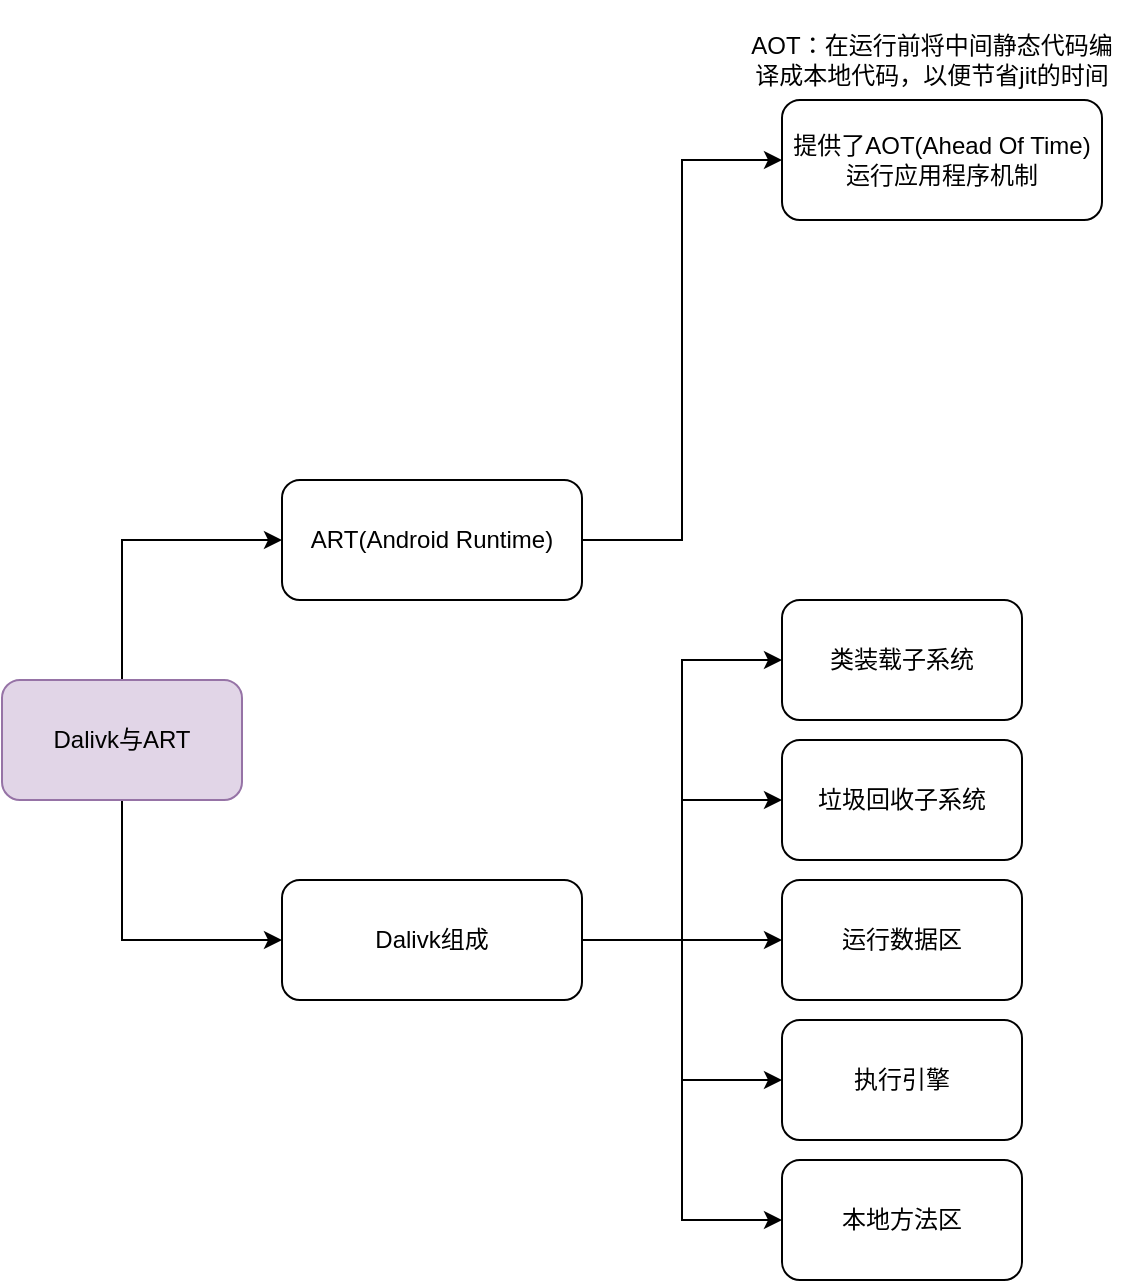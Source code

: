 <mxfile version="20.4.0" type="github">
  <diagram id="0tg5IIPubemhuqr9GwKv" name="第 1 页">
    <mxGraphModel dx="1422" dy="1975" grid="1" gridSize="10" guides="1" tooltips="1" connect="1" arrows="1" fold="1" page="1" pageScale="1" pageWidth="827" pageHeight="1169" math="0" shadow="0">
      <root>
        <mxCell id="0" />
        <mxCell id="1" parent="0" />
        <mxCell id="0ek_3PKIBDXSsCbuwrNs-6" style="edgeStyle=orthogonalEdgeStyle;rounded=0;orthogonalLoop=1;jettySize=auto;html=1;exitX=0.5;exitY=0;exitDx=0;exitDy=0;entryX=0;entryY=0.5;entryDx=0;entryDy=0;" edge="1" parent="1" source="0ek_3PKIBDXSsCbuwrNs-3" target="0ek_3PKIBDXSsCbuwrNs-5">
          <mxGeometry relative="1" as="geometry" />
        </mxCell>
        <mxCell id="0ek_3PKIBDXSsCbuwrNs-13" style="edgeStyle=orthogonalEdgeStyle;rounded=0;orthogonalLoop=1;jettySize=auto;html=1;entryX=0;entryY=0.5;entryDx=0;entryDy=0;exitX=0.5;exitY=1;exitDx=0;exitDy=0;" edge="1" parent="1" source="0ek_3PKIBDXSsCbuwrNs-3" target="0ek_3PKIBDXSsCbuwrNs-12">
          <mxGeometry relative="1" as="geometry" />
        </mxCell>
        <mxCell id="0ek_3PKIBDXSsCbuwrNs-3" value="Dalivk与ART" style="rounded=1;whiteSpace=wrap;html=1;fillColor=#e1d5e7;strokeColor=#9673a6;" vertex="1" parent="1">
          <mxGeometry x="130" y="180" width="120" height="60" as="geometry" />
        </mxCell>
        <mxCell id="0ek_3PKIBDXSsCbuwrNs-8" style="edgeStyle=orthogonalEdgeStyle;rounded=0;orthogonalLoop=1;jettySize=auto;html=1;entryX=0;entryY=0.5;entryDx=0;entryDy=0;" edge="1" parent="1" source="0ek_3PKIBDXSsCbuwrNs-5" target="0ek_3PKIBDXSsCbuwrNs-7">
          <mxGeometry relative="1" as="geometry" />
        </mxCell>
        <mxCell id="0ek_3PKIBDXSsCbuwrNs-5" value="ART(Android Runtime)" style="rounded=1;whiteSpace=wrap;html=1;" vertex="1" parent="1">
          <mxGeometry x="270" y="80" width="150" height="60" as="geometry" />
        </mxCell>
        <mxCell id="0ek_3PKIBDXSsCbuwrNs-7" value="提供了AOT(Ahead Of Time)&lt;br&gt;运行应用程序机制" style="rounded=1;whiteSpace=wrap;html=1;" vertex="1" parent="1">
          <mxGeometry x="520" y="-110" width="160" height="60" as="geometry" />
        </mxCell>
        <mxCell id="0ek_3PKIBDXSsCbuwrNs-10" value="AOT：在运行前将中间静态代码编译成本地代码，以便节省jit的时间" style="text;html=1;strokeColor=none;fillColor=none;align=center;verticalAlign=middle;whiteSpace=wrap;rounded=0;" vertex="1" parent="1">
          <mxGeometry x="500" y="-160" width="190" height="60" as="geometry" />
        </mxCell>
        <mxCell id="0ek_3PKIBDXSsCbuwrNs-15" value="" style="edgeStyle=orthogonalEdgeStyle;rounded=0;orthogonalLoop=1;jettySize=auto;html=1;" edge="1" parent="1" source="0ek_3PKIBDXSsCbuwrNs-12" target="0ek_3PKIBDXSsCbuwrNs-14">
          <mxGeometry relative="1" as="geometry" />
        </mxCell>
        <mxCell id="0ek_3PKIBDXSsCbuwrNs-20" style="edgeStyle=orthogonalEdgeStyle;rounded=0;orthogonalLoop=1;jettySize=auto;html=1;entryX=0;entryY=0.5;entryDx=0;entryDy=0;" edge="1" parent="1" source="0ek_3PKIBDXSsCbuwrNs-12" target="0ek_3PKIBDXSsCbuwrNs-16">
          <mxGeometry relative="1" as="geometry" />
        </mxCell>
        <mxCell id="0ek_3PKIBDXSsCbuwrNs-21" style="edgeStyle=orthogonalEdgeStyle;rounded=0;orthogonalLoop=1;jettySize=auto;html=1;entryX=0;entryY=0.5;entryDx=0;entryDy=0;" edge="1" parent="1" source="0ek_3PKIBDXSsCbuwrNs-12" target="0ek_3PKIBDXSsCbuwrNs-19">
          <mxGeometry relative="1" as="geometry" />
        </mxCell>
        <mxCell id="0ek_3PKIBDXSsCbuwrNs-22" style="edgeStyle=orthogonalEdgeStyle;rounded=0;orthogonalLoop=1;jettySize=auto;html=1;entryX=0;entryY=0.5;entryDx=0;entryDy=0;" edge="1" parent="1" source="0ek_3PKIBDXSsCbuwrNs-12" target="0ek_3PKIBDXSsCbuwrNs-17">
          <mxGeometry relative="1" as="geometry" />
        </mxCell>
        <mxCell id="0ek_3PKIBDXSsCbuwrNs-23" style="edgeStyle=orthogonalEdgeStyle;rounded=0;orthogonalLoop=1;jettySize=auto;html=1;entryX=0;entryY=0.5;entryDx=0;entryDy=0;" edge="1" parent="1" source="0ek_3PKIBDXSsCbuwrNs-12" target="0ek_3PKIBDXSsCbuwrNs-18">
          <mxGeometry relative="1" as="geometry" />
        </mxCell>
        <mxCell id="0ek_3PKIBDXSsCbuwrNs-12" value="Dalivk组成" style="rounded=1;whiteSpace=wrap;html=1;" vertex="1" parent="1">
          <mxGeometry x="270" y="280" width="150" height="60" as="geometry" />
        </mxCell>
        <mxCell id="0ek_3PKIBDXSsCbuwrNs-14" value="运行数据区" style="whiteSpace=wrap;html=1;rounded=1;" vertex="1" parent="1">
          <mxGeometry x="520" y="280" width="120" height="60" as="geometry" />
        </mxCell>
        <mxCell id="0ek_3PKIBDXSsCbuwrNs-16" value="类装载子系统" style="rounded=1;whiteSpace=wrap;html=1;" vertex="1" parent="1">
          <mxGeometry x="520" y="140" width="120" height="60" as="geometry" />
        </mxCell>
        <mxCell id="0ek_3PKIBDXSsCbuwrNs-17" value="执行引擎" style="rounded=1;whiteSpace=wrap;html=1;" vertex="1" parent="1">
          <mxGeometry x="520" y="350" width="120" height="60" as="geometry" />
        </mxCell>
        <mxCell id="0ek_3PKIBDXSsCbuwrNs-18" value="本地方法区" style="rounded=1;whiteSpace=wrap;html=1;" vertex="1" parent="1">
          <mxGeometry x="520" y="420" width="120" height="60" as="geometry" />
        </mxCell>
        <mxCell id="0ek_3PKIBDXSsCbuwrNs-19" value="垃圾回收子系统" style="rounded=1;whiteSpace=wrap;html=1;" vertex="1" parent="1">
          <mxGeometry x="520" y="210" width="120" height="60" as="geometry" />
        </mxCell>
      </root>
    </mxGraphModel>
  </diagram>
</mxfile>
